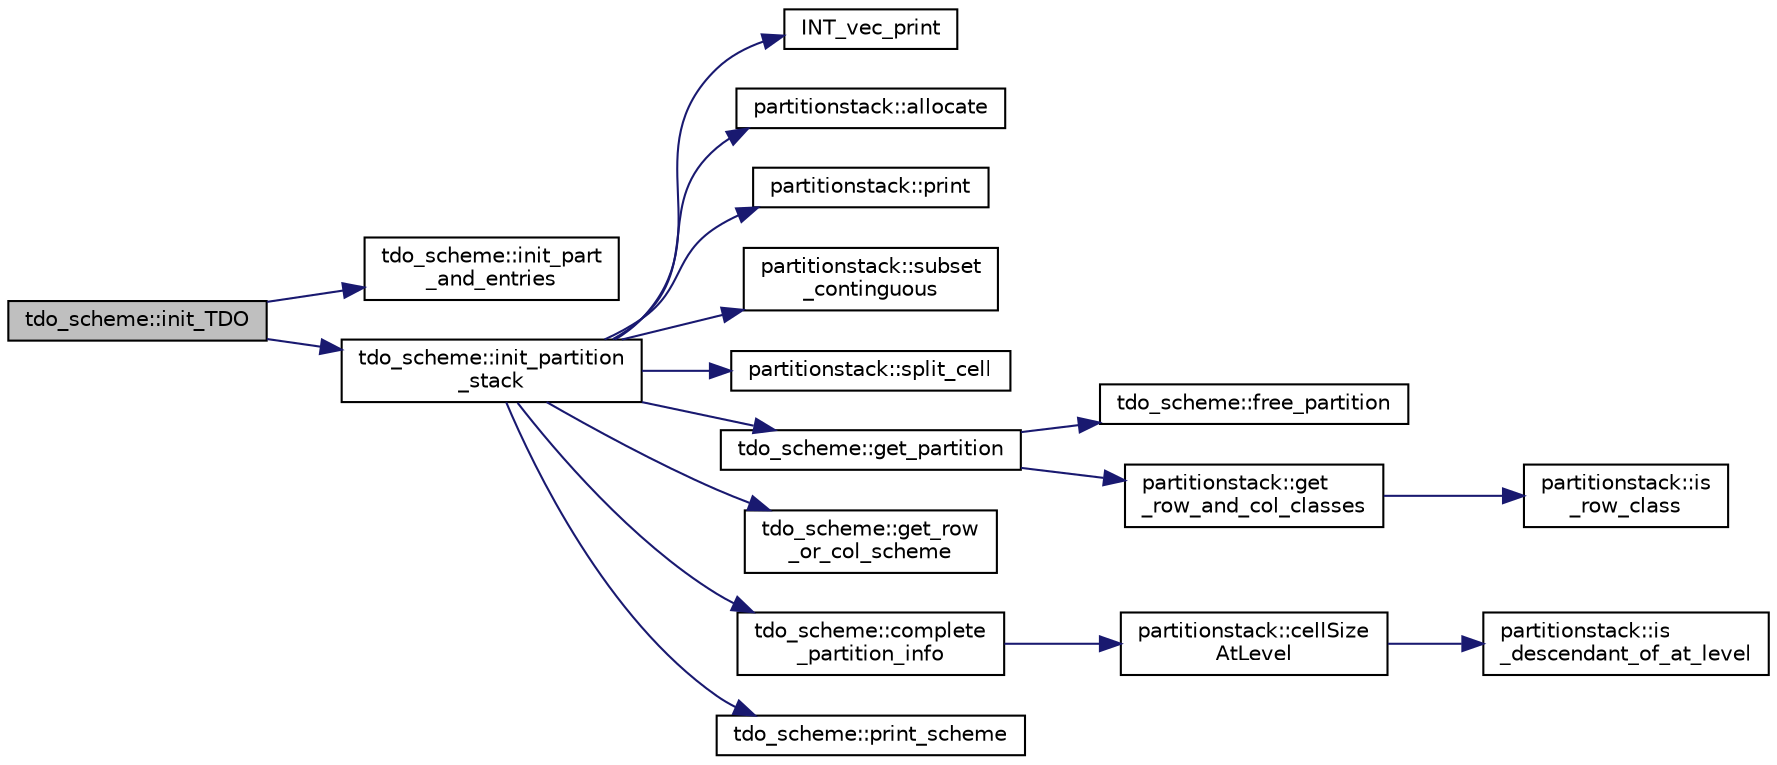 digraph "tdo_scheme::init_TDO"
{
  edge [fontname="Helvetica",fontsize="10",labelfontname="Helvetica",labelfontsize="10"];
  node [fontname="Helvetica",fontsize="10",shape=record];
  rankdir="LR";
  Node144 [label="tdo_scheme::init_TDO",height=0.2,width=0.4,color="black", fillcolor="grey75", style="filled", fontcolor="black"];
  Node144 -> Node145 [color="midnightblue",fontsize="10",style="solid",fontname="Helvetica"];
  Node145 [label="tdo_scheme::init_part\l_and_entries",height=0.2,width=0.4,color="black", fillcolor="white", style="filled",URL="$d7/dbc/classtdo__scheme.html#ac5a97ae486a59bc883eb1ead1c6fd9b4"];
  Node144 -> Node146 [color="midnightblue",fontsize="10",style="solid",fontname="Helvetica"];
  Node146 [label="tdo_scheme::init_partition\l_stack",height=0.2,width=0.4,color="black", fillcolor="white", style="filled",URL="$d7/dbc/classtdo__scheme.html#a88ee0be1cbf7309f0c5cfe96216c4b56"];
  Node146 -> Node147 [color="midnightblue",fontsize="10",style="solid",fontname="Helvetica"];
  Node147 [label="INT_vec_print",height=0.2,width=0.4,color="black", fillcolor="white", style="filled",URL="$df/dbf/sajeeb_8_c.html#a79a5901af0b47dd0d694109543c027fe"];
  Node146 -> Node148 [color="midnightblue",fontsize="10",style="solid",fontname="Helvetica"];
  Node148 [label="partitionstack::allocate",height=0.2,width=0.4,color="black", fillcolor="white", style="filled",URL="$d3/d87/classpartitionstack.html#a8ff49c4bd001383eb1f9f0d9bbb01c05"];
  Node146 -> Node149 [color="midnightblue",fontsize="10",style="solid",fontname="Helvetica"];
  Node149 [label="partitionstack::print",height=0.2,width=0.4,color="black", fillcolor="white", style="filled",URL="$d3/d87/classpartitionstack.html#aabacee6e58ddb0d6ee46a47f714edfbb"];
  Node146 -> Node150 [color="midnightblue",fontsize="10",style="solid",fontname="Helvetica"];
  Node150 [label="partitionstack::subset\l_continguous",height=0.2,width=0.4,color="black", fillcolor="white", style="filled",URL="$d3/d87/classpartitionstack.html#a9a58475ddfa123b384ff187b290fa37c"];
  Node146 -> Node151 [color="midnightblue",fontsize="10",style="solid",fontname="Helvetica"];
  Node151 [label="partitionstack::split_cell",height=0.2,width=0.4,color="black", fillcolor="white", style="filled",URL="$d3/d87/classpartitionstack.html#aafceac783d21309e491df61254f41244"];
  Node146 -> Node152 [color="midnightblue",fontsize="10",style="solid",fontname="Helvetica"];
  Node152 [label="tdo_scheme::get_partition",height=0.2,width=0.4,color="black", fillcolor="white", style="filled",URL="$d7/dbc/classtdo__scheme.html#af6f141b86e464a6be4238b84b05a59c4"];
  Node152 -> Node153 [color="midnightblue",fontsize="10",style="solid",fontname="Helvetica"];
  Node153 [label="tdo_scheme::free_partition",height=0.2,width=0.4,color="black", fillcolor="white", style="filled",URL="$d7/dbc/classtdo__scheme.html#aea7a33fd0b9b11013f772f578f21c3fb"];
  Node152 -> Node154 [color="midnightblue",fontsize="10",style="solid",fontname="Helvetica"];
  Node154 [label="partitionstack::get\l_row_and_col_classes",height=0.2,width=0.4,color="black", fillcolor="white", style="filled",URL="$d3/d87/classpartitionstack.html#a127a6965905c3f08c50ee09a100cb465"];
  Node154 -> Node155 [color="midnightblue",fontsize="10",style="solid",fontname="Helvetica"];
  Node155 [label="partitionstack::is\l_row_class",height=0.2,width=0.4,color="black", fillcolor="white", style="filled",URL="$d3/d87/classpartitionstack.html#ad8497b40f1c327d3eb2fb2b993d88bb7"];
  Node146 -> Node156 [color="midnightblue",fontsize="10",style="solid",fontname="Helvetica"];
  Node156 [label="tdo_scheme::get_row\l_or_col_scheme",height=0.2,width=0.4,color="black", fillcolor="white", style="filled",URL="$d7/dbc/classtdo__scheme.html#a8abe612cd722a42da85178d8ff577e54"];
  Node146 -> Node157 [color="midnightblue",fontsize="10",style="solid",fontname="Helvetica"];
  Node157 [label="tdo_scheme::complete\l_partition_info",height=0.2,width=0.4,color="black", fillcolor="white", style="filled",URL="$d7/dbc/classtdo__scheme.html#a2474c22639d8963a90448ab2686ac449"];
  Node157 -> Node158 [color="midnightblue",fontsize="10",style="solid",fontname="Helvetica"];
  Node158 [label="partitionstack::cellSize\lAtLevel",height=0.2,width=0.4,color="black", fillcolor="white", style="filled",URL="$d3/d87/classpartitionstack.html#a45dbe0a5e1542ef41bf548c619da17b3"];
  Node158 -> Node159 [color="midnightblue",fontsize="10",style="solid",fontname="Helvetica"];
  Node159 [label="partitionstack::is\l_descendant_of_at_level",height=0.2,width=0.4,color="black", fillcolor="white", style="filled",URL="$d3/d87/classpartitionstack.html#a9342195487ada674e013bd207638c6e3"];
  Node146 -> Node160 [color="midnightblue",fontsize="10",style="solid",fontname="Helvetica"];
  Node160 [label="tdo_scheme::print_scheme",height=0.2,width=0.4,color="black", fillcolor="white", style="filled",URL="$d7/dbc/classtdo__scheme.html#af3d21e7abf7ef3b83d9ead5629687634"];
}
